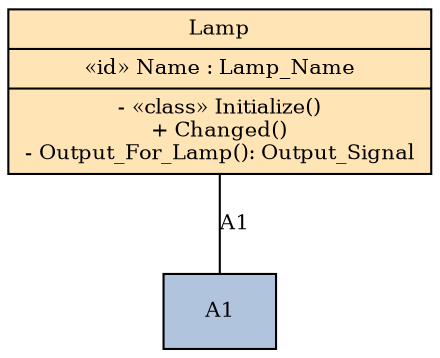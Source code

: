 digraph "Lamp.class" {
      graph [root=Lamp]
      edge [fontsize=10]
      node [shape=record, style=filled, fillcolor=lightgray, fontsize=10]

      
      Lamp [fillcolor=moccasin, URL="#Lamp", label="{Lamp|«id» Name : Lamp_Name|- «class» Initialize()\n+ Changed()\n- Output_For_Lamp(): Output_Signal}"]
A1 [fillcolor=lightsteelblue, URL="#A1"]
Lamp -> A1 [label="A1", arrowhead=none, URL="#A1"]

      }
     